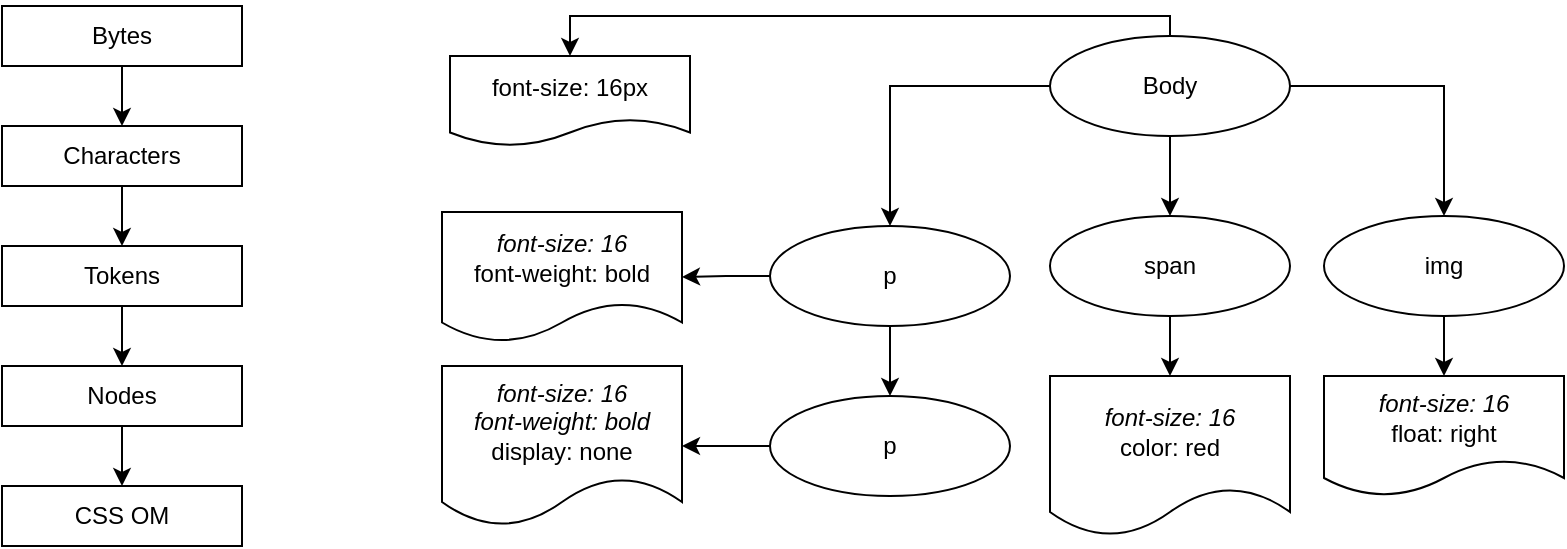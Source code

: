 <mxfile version="24.0.4" type="device">
  <diagram name="Page-1" id="dE2fQKRCQuPPxRZ_kqba">
    <mxGraphModel dx="954" dy="727" grid="1" gridSize="10" guides="1" tooltips="1" connect="1" arrows="1" fold="1" page="1" pageScale="1" pageWidth="827" pageHeight="1169" math="0" shadow="0">
      <root>
        <mxCell id="0" />
        <mxCell id="1" parent="0" />
        <mxCell id="NjmewZzflT4duyzhKeTO-14" style="edgeStyle=orthogonalEdgeStyle;rounded=0;orthogonalLoop=1;jettySize=auto;html=1;exitX=0.5;exitY=1;exitDx=0;exitDy=0;entryX=0.5;entryY=0;entryDx=0;entryDy=0;" edge="1" parent="1" source="NjmewZzflT4duyzhKeTO-1" target="NjmewZzflT4duyzhKeTO-3">
          <mxGeometry relative="1" as="geometry" />
        </mxCell>
        <mxCell id="NjmewZzflT4duyzhKeTO-22" style="edgeStyle=orthogonalEdgeStyle;rounded=0;orthogonalLoop=1;jettySize=auto;html=1;exitX=0;exitY=0.5;exitDx=0;exitDy=0;entryX=0.5;entryY=0;entryDx=0;entryDy=0;" edge="1" parent="1" source="NjmewZzflT4duyzhKeTO-1" target="NjmewZzflT4duyzhKeTO-2">
          <mxGeometry relative="1" as="geometry" />
        </mxCell>
        <mxCell id="NjmewZzflT4duyzhKeTO-23" style="edgeStyle=orthogonalEdgeStyle;rounded=0;orthogonalLoop=1;jettySize=auto;html=1;entryX=0.5;entryY=0;entryDx=0;entryDy=0;" edge="1" parent="1" source="NjmewZzflT4duyzhKeTO-1" target="NjmewZzflT4duyzhKeTO-4">
          <mxGeometry relative="1" as="geometry" />
        </mxCell>
        <mxCell id="NjmewZzflT4duyzhKeTO-25" style="edgeStyle=orthogonalEdgeStyle;rounded=0;orthogonalLoop=1;jettySize=auto;html=1;entryX=0.5;entryY=0;entryDx=0;entryDy=0;" edge="1" parent="1" source="NjmewZzflT4duyzhKeTO-1" target="NjmewZzflT4duyzhKeTO-11">
          <mxGeometry relative="1" as="geometry">
            <Array as="points">
              <mxPoint x="604" y="130" />
              <mxPoint x="304" y="130" />
            </Array>
          </mxGeometry>
        </mxCell>
        <mxCell id="NjmewZzflT4duyzhKeTO-1" value="Body" style="ellipse;whiteSpace=wrap;html=1;" vertex="1" parent="1">
          <mxGeometry x="544" y="140" width="120" height="50" as="geometry" />
        </mxCell>
        <mxCell id="NjmewZzflT4duyzhKeTO-18" style="edgeStyle=orthogonalEdgeStyle;rounded=0;orthogonalLoop=1;jettySize=auto;html=1;entryX=0.5;entryY=0;entryDx=0;entryDy=0;" edge="1" parent="1" source="NjmewZzflT4duyzhKeTO-2" target="NjmewZzflT4duyzhKeTO-5">
          <mxGeometry relative="1" as="geometry" />
        </mxCell>
        <mxCell id="NjmewZzflT4duyzhKeTO-20" style="edgeStyle=orthogonalEdgeStyle;rounded=0;orthogonalLoop=1;jettySize=auto;html=1;" edge="1" parent="1" source="NjmewZzflT4duyzhKeTO-2" target="NjmewZzflT4duyzhKeTO-7">
          <mxGeometry relative="1" as="geometry" />
        </mxCell>
        <mxCell id="NjmewZzflT4duyzhKeTO-2" value="p" style="ellipse;whiteSpace=wrap;html=1;" vertex="1" parent="1">
          <mxGeometry x="404" y="235" width="120" height="50" as="geometry" />
        </mxCell>
        <mxCell id="NjmewZzflT4duyzhKeTO-17" style="edgeStyle=orthogonalEdgeStyle;rounded=0;orthogonalLoop=1;jettySize=auto;html=1;entryX=0.5;entryY=0;entryDx=0;entryDy=0;" edge="1" parent="1" source="NjmewZzflT4duyzhKeTO-3" target="NjmewZzflT4duyzhKeTO-10">
          <mxGeometry relative="1" as="geometry" />
        </mxCell>
        <mxCell id="NjmewZzflT4duyzhKeTO-3" value="span" style="ellipse;whiteSpace=wrap;html=1;" vertex="1" parent="1">
          <mxGeometry x="544" y="230" width="120" height="50" as="geometry" />
        </mxCell>
        <mxCell id="NjmewZzflT4duyzhKeTO-19" style="edgeStyle=orthogonalEdgeStyle;rounded=0;orthogonalLoop=1;jettySize=auto;html=1;entryX=0.5;entryY=0;entryDx=0;entryDy=0;" edge="1" parent="1" source="NjmewZzflT4duyzhKeTO-4" target="NjmewZzflT4duyzhKeTO-9">
          <mxGeometry relative="1" as="geometry" />
        </mxCell>
        <mxCell id="NjmewZzflT4duyzhKeTO-4" value="img" style="ellipse;whiteSpace=wrap;html=1;" vertex="1" parent="1">
          <mxGeometry x="681" y="230" width="120" height="50" as="geometry" />
        </mxCell>
        <mxCell id="NjmewZzflT4duyzhKeTO-21" style="edgeStyle=orthogonalEdgeStyle;rounded=0;orthogonalLoop=1;jettySize=auto;html=1;" edge="1" parent="1" source="NjmewZzflT4duyzhKeTO-5" target="NjmewZzflT4duyzhKeTO-8">
          <mxGeometry relative="1" as="geometry" />
        </mxCell>
        <mxCell id="NjmewZzflT4duyzhKeTO-5" value="p" style="ellipse;whiteSpace=wrap;html=1;" vertex="1" parent="1">
          <mxGeometry x="404" y="320" width="120" height="50" as="geometry" />
        </mxCell>
        <mxCell id="NjmewZzflT4duyzhKeTO-7" value="&lt;i&gt;font-size: 16&lt;/i&gt;&lt;br&gt;font-weight: bold" style="shape=document;whiteSpace=wrap;html=1;boundedLbl=1;" vertex="1" parent="1">
          <mxGeometry x="240" y="228" width="120" height="65" as="geometry" />
        </mxCell>
        <mxCell id="NjmewZzflT4duyzhKeTO-8" value="&lt;i&gt;font-size: 16&lt;br&gt;font-weight: bold&lt;/i&gt;&lt;br&gt;display: none" style="shape=document;whiteSpace=wrap;html=1;boundedLbl=1;" vertex="1" parent="1">
          <mxGeometry x="240" y="305" width="120" height="80" as="geometry" />
        </mxCell>
        <mxCell id="NjmewZzflT4duyzhKeTO-9" value="&lt;i&gt;font-size: 16&lt;/i&gt;&lt;div&gt;float: right&lt;/div&gt;" style="shape=document;whiteSpace=wrap;html=1;boundedLbl=1;" vertex="1" parent="1">
          <mxGeometry x="681" y="310" width="120" height="60" as="geometry" />
        </mxCell>
        <mxCell id="NjmewZzflT4duyzhKeTO-10" value="&lt;i&gt;font-size: 16&lt;br&gt;&lt;/i&gt;color: red" style="shape=document;whiteSpace=wrap;html=1;boundedLbl=1;" vertex="1" parent="1">
          <mxGeometry x="544" y="310" width="120" height="80" as="geometry" />
        </mxCell>
        <mxCell id="NjmewZzflT4duyzhKeTO-11" value="font-size: 16px" style="shape=document;whiteSpace=wrap;html=1;boundedLbl=1;" vertex="1" parent="1">
          <mxGeometry x="244" y="150" width="120" height="45" as="geometry" />
        </mxCell>
        <mxCell id="NjmewZzflT4duyzhKeTO-31" style="edgeStyle=orthogonalEdgeStyle;rounded=0;orthogonalLoop=1;jettySize=auto;html=1;entryX=0.5;entryY=0;entryDx=0;entryDy=0;" edge="1" parent="1" source="NjmewZzflT4duyzhKeTO-26" target="NjmewZzflT4duyzhKeTO-27">
          <mxGeometry relative="1" as="geometry" />
        </mxCell>
        <mxCell id="NjmewZzflT4duyzhKeTO-26" value="Bytes" style="rounded=0;whiteSpace=wrap;html=1;" vertex="1" parent="1">
          <mxGeometry x="20" y="125" width="120" height="30" as="geometry" />
        </mxCell>
        <mxCell id="NjmewZzflT4duyzhKeTO-32" style="edgeStyle=orthogonalEdgeStyle;rounded=0;orthogonalLoop=1;jettySize=auto;html=1;entryX=0.5;entryY=0;entryDx=0;entryDy=0;" edge="1" parent="1" source="NjmewZzflT4duyzhKeTO-27" target="NjmewZzflT4duyzhKeTO-28">
          <mxGeometry relative="1" as="geometry" />
        </mxCell>
        <mxCell id="NjmewZzflT4duyzhKeTO-27" value="Characters" style="rounded=0;whiteSpace=wrap;html=1;" vertex="1" parent="1">
          <mxGeometry x="20" y="185" width="120" height="30" as="geometry" />
        </mxCell>
        <mxCell id="NjmewZzflT4duyzhKeTO-33" style="edgeStyle=orthogonalEdgeStyle;rounded=0;orthogonalLoop=1;jettySize=auto;html=1;entryX=0.5;entryY=0;entryDx=0;entryDy=0;" edge="1" parent="1" source="NjmewZzflT4duyzhKeTO-28" target="NjmewZzflT4duyzhKeTO-29">
          <mxGeometry relative="1" as="geometry" />
        </mxCell>
        <mxCell id="NjmewZzflT4duyzhKeTO-28" value="Tokens" style="rounded=0;whiteSpace=wrap;html=1;" vertex="1" parent="1">
          <mxGeometry x="20" y="245" width="120" height="30" as="geometry" />
        </mxCell>
        <mxCell id="NjmewZzflT4duyzhKeTO-34" style="edgeStyle=orthogonalEdgeStyle;rounded=0;orthogonalLoop=1;jettySize=auto;html=1;entryX=0.5;entryY=0;entryDx=0;entryDy=0;" edge="1" parent="1" source="NjmewZzflT4duyzhKeTO-29" target="NjmewZzflT4duyzhKeTO-30">
          <mxGeometry relative="1" as="geometry" />
        </mxCell>
        <mxCell id="NjmewZzflT4duyzhKeTO-29" value="Nodes" style="rounded=0;whiteSpace=wrap;html=1;" vertex="1" parent="1">
          <mxGeometry x="20" y="305" width="120" height="30" as="geometry" />
        </mxCell>
        <mxCell id="NjmewZzflT4duyzhKeTO-30" value="CSS OM" style="rounded=0;whiteSpace=wrap;html=1;" vertex="1" parent="1">
          <mxGeometry x="20" y="365" width="120" height="30" as="geometry" />
        </mxCell>
      </root>
    </mxGraphModel>
  </diagram>
</mxfile>

